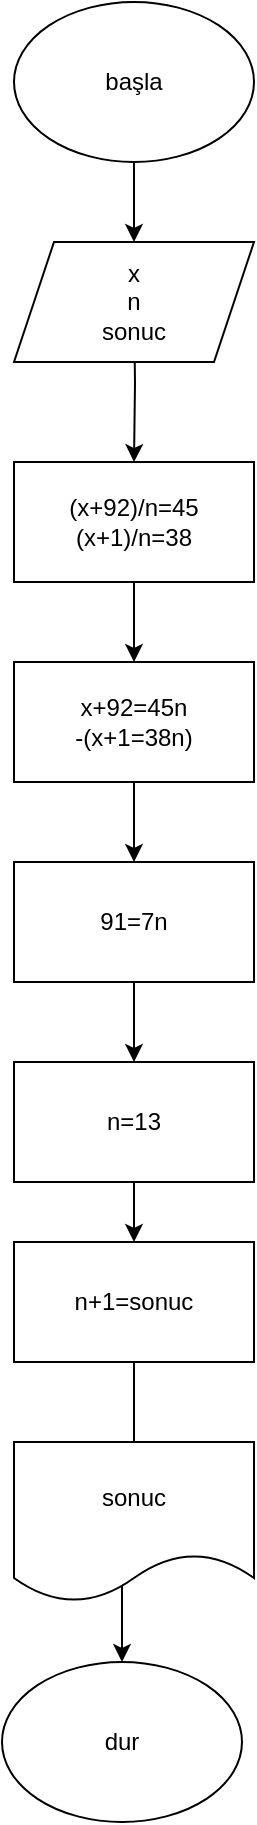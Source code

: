 <mxfile version="15.0.1" type="device"><diagram id="FfRVDLEOBaFTlVCKBy62" name="Sayfa -1"><mxGraphModel dx="868" dy="393" grid="1" gridSize="10" guides="1" tooltips="1" connect="1" arrows="1" fold="1" page="1" pageScale="1" pageWidth="827" pageHeight="1169" math="0" shadow="0"><root><mxCell id="0"/><mxCell id="1" parent="0"/><mxCell id="nJ4-bg6kykVVXvcMCTEP-3" value="" style="edgeStyle=orthogonalEdgeStyle;rounded=0;orthogonalLoop=1;jettySize=auto;html=1;entryX=0.5;entryY=0;entryDx=0;entryDy=0;" parent="1" source="nJ4-bg6kykVVXvcMCTEP-1" edge="1" target="nJ4-bg6kykVVXvcMCTEP-8"><mxGeometry relative="1" as="geometry"><mxPoint x="360" y="120" as="targetPoint"/></mxGeometry></mxCell><mxCell id="nJ4-bg6kykVVXvcMCTEP-1" value="başla" style="ellipse;whiteSpace=wrap;html=1;" parent="1" vertex="1"><mxGeometry x="300" y="30" width="120" height="80" as="geometry"/></mxCell><mxCell id="nJ4-bg6kykVVXvcMCTEP-5" value="" style="edgeStyle=orthogonalEdgeStyle;rounded=0;orthogonalLoop=1;jettySize=auto;html=1;" parent="1" target="nJ4-bg6kykVVXvcMCTEP-4" edge="1"><mxGeometry relative="1" as="geometry"><mxPoint x="360" y="180" as="sourcePoint"/></mxGeometry></mxCell><mxCell id="nJ4-bg6kykVVXvcMCTEP-7" value="" style="edgeStyle=orthogonalEdgeStyle;rounded=0;orthogonalLoop=1;jettySize=auto;html=1;" parent="1" source="nJ4-bg6kykVVXvcMCTEP-4" target="nJ4-bg6kykVVXvcMCTEP-6" edge="1"><mxGeometry relative="1" as="geometry"/></mxCell><mxCell id="nJ4-bg6kykVVXvcMCTEP-4" value="(x+92)/n=45&lt;br&gt;(x+1)/n=38" style="rounded=0;whiteSpace=wrap;html=1;" parent="1" vertex="1"><mxGeometry x="300" y="260" width="120" height="60" as="geometry"/></mxCell><mxCell id="nJ4-bg6kykVVXvcMCTEP-10" value="" style="edgeStyle=orthogonalEdgeStyle;rounded=0;orthogonalLoop=1;jettySize=auto;html=1;" parent="1" source="nJ4-bg6kykVVXvcMCTEP-6" target="nJ4-bg6kykVVXvcMCTEP-9" edge="1"><mxGeometry relative="1" as="geometry"/></mxCell><mxCell id="nJ4-bg6kykVVXvcMCTEP-6" value="&lt;span&gt;x+92=45n&lt;/span&gt;&lt;br&gt;&lt;span&gt;-(x+1=38n)&lt;/span&gt;" style="rounded=0;whiteSpace=wrap;html=1;" parent="1" vertex="1"><mxGeometry x="300" y="360" width="120" height="60" as="geometry"/></mxCell><mxCell id="nJ4-bg6kykVVXvcMCTEP-8" value="x&lt;br&gt;n&lt;br&gt;sonuc" style="shape=parallelogram;perimeter=parallelogramPerimeter;whiteSpace=wrap;html=1;fixedSize=1;" parent="1" vertex="1"><mxGeometry x="300" y="150" width="120" height="60" as="geometry"/></mxCell><mxCell id="nJ4-bg6kykVVXvcMCTEP-12" value="" style="edgeStyle=orthogonalEdgeStyle;rounded=0;orthogonalLoop=1;jettySize=auto;html=1;" parent="1" source="nJ4-bg6kykVVXvcMCTEP-9" target="nJ4-bg6kykVVXvcMCTEP-11" edge="1"><mxGeometry relative="1" as="geometry"/></mxCell><mxCell id="nJ4-bg6kykVVXvcMCTEP-9" value="91=7n" style="rounded=0;whiteSpace=wrap;html=1;" parent="1" vertex="1"><mxGeometry x="300" y="460" width="120" height="60" as="geometry"/></mxCell><mxCell id="nJ4-bg6kykVVXvcMCTEP-14" value="" style="edgeStyle=orthogonalEdgeStyle;rounded=0;orthogonalLoop=1;jettySize=auto;html=1;" parent="1" source="nJ4-bg6kykVVXvcMCTEP-11" target="nJ4-bg6kykVVXvcMCTEP-13" edge="1"><mxGeometry relative="1" as="geometry"/></mxCell><mxCell id="nJ4-bg6kykVVXvcMCTEP-11" value="n=13" style="rounded=0;whiteSpace=wrap;html=1;" parent="1" vertex="1"><mxGeometry x="300" y="560" width="120" height="60" as="geometry"/></mxCell><mxCell id="nJ4-bg6kykVVXvcMCTEP-16" value="" style="edgeStyle=orthogonalEdgeStyle;rounded=0;orthogonalLoop=1;jettySize=auto;html=1;entryX=0.5;entryY=0;entryDx=0;entryDy=0;" parent="1" source="nJ4-bg6kykVVXvcMCTEP-13" edge="1" target="nJ4-bg6kykVVXvcMCTEP-17"><mxGeometry relative="1" as="geometry"><mxPoint x="360" y="1000" as="targetPoint"/></mxGeometry></mxCell><mxCell id="nJ4-bg6kykVVXvcMCTEP-13" value="n+1=sonuc" style="rounded=0;whiteSpace=wrap;html=1;" parent="1" vertex="1"><mxGeometry x="300" y="650" width="120" height="60" as="geometry"/></mxCell><mxCell id="nJ4-bg6kykVVXvcMCTEP-17" value="dur" style="ellipse;whiteSpace=wrap;html=1;rounded=0;" parent="1" vertex="1"><mxGeometry x="294" y="860" width="120" height="80" as="geometry"/></mxCell><mxCell id="nJ4-bg6kykVVXvcMCTEP-20" value="sonuc" style="shape=document;whiteSpace=wrap;html=1;boundedLbl=1;" parent="1" vertex="1"><mxGeometry x="300" y="750" width="120" height="80" as="geometry"/></mxCell></root></mxGraphModel></diagram></mxfile>